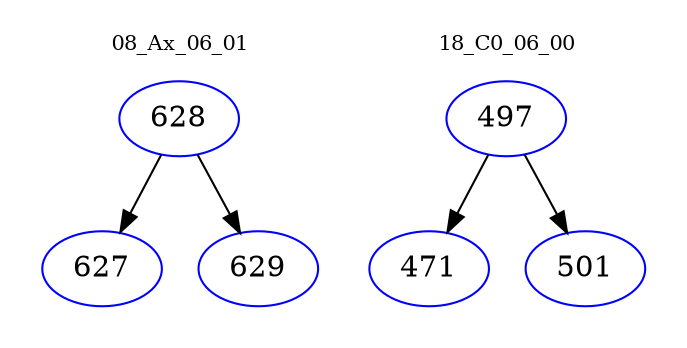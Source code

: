 digraph{
subgraph cluster_0 {
color = white
label = "08_Ax_06_01";
fontsize=10;
T0_628 [label="628", color="blue"]
T0_628 -> T0_627 [color="black"]
T0_627 [label="627", color="blue"]
T0_628 -> T0_629 [color="black"]
T0_629 [label="629", color="blue"]
}
subgraph cluster_1 {
color = white
label = "18_C0_06_00";
fontsize=10;
T1_497 [label="497", color="blue"]
T1_497 -> T1_471 [color="black"]
T1_471 [label="471", color="blue"]
T1_497 -> T1_501 [color="black"]
T1_501 [label="501", color="blue"]
}
}

